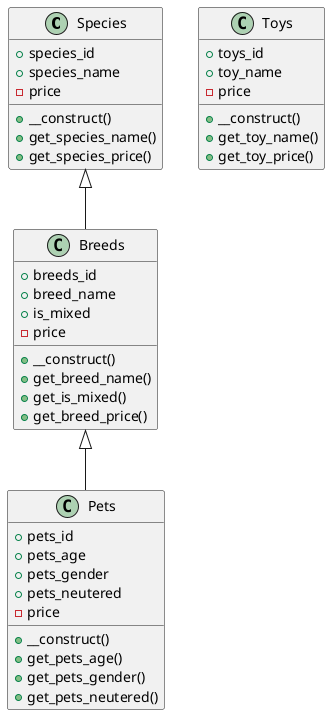 @startuml Animal Sanctuary

class Species {
  +species_id
  +species_name
  -price
  +__construct()
  +get_species_name()
  +get_species_price()
}

class Breeds extends Species{
  +breeds_id
  +breed_name
  +is_mixed
  -price
  +__construct()
  +get_breed_name()
  +get_is_mixed()
  +get_breed_price()
}

class Pets extends Breeds{
  +pets_id
  +pets_age
  +pets_gender
  +pets_neutered
  -price
  +__construct()
  +get_pets_age()
  +get_pets_gender()
  +get_pets_neutered()  
}

class Toys {
  +toys_id
  +toy_name
  -price
  +__construct()
  +get_toy_name()
  +get_toy_price()
}

@enduml
